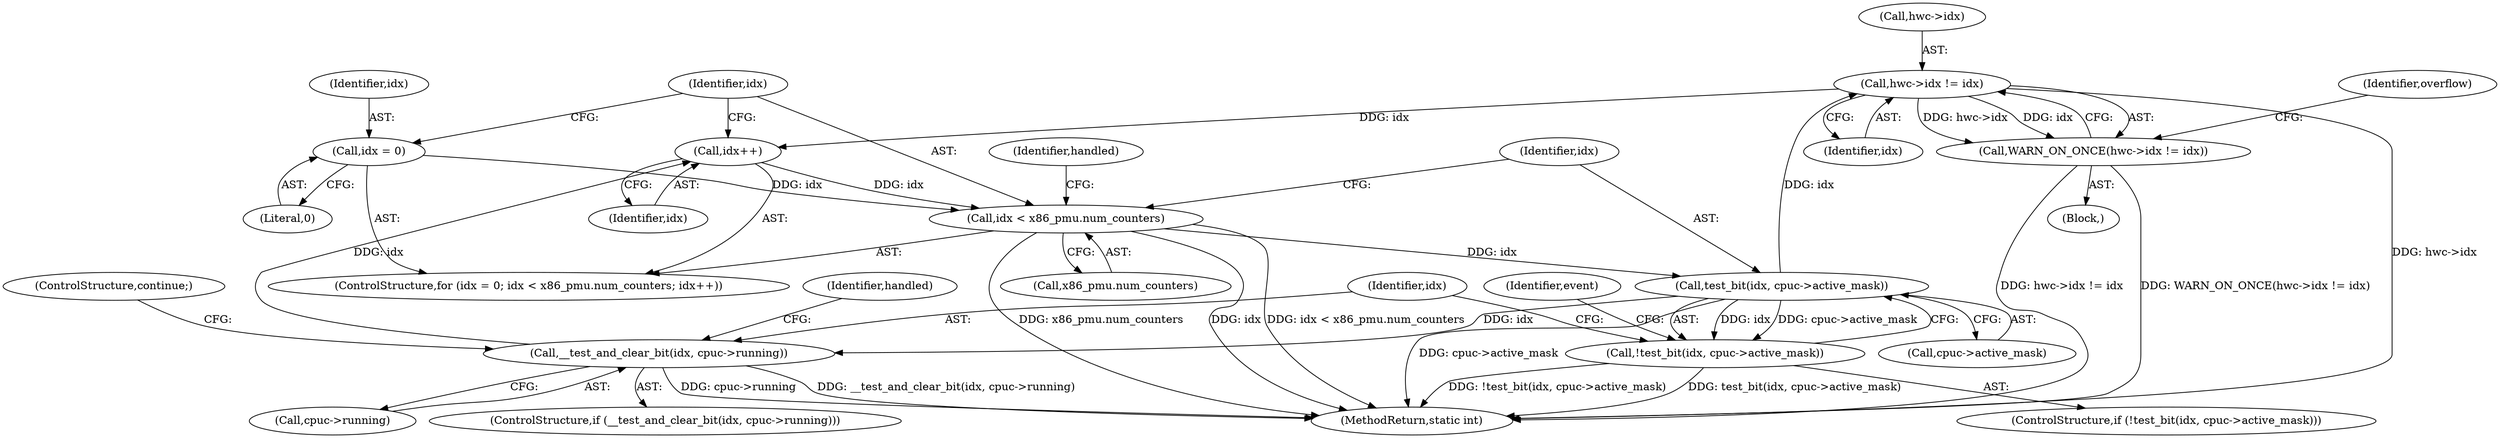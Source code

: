 digraph "0_linux_a8b0ca17b80e92faab46ee7179ba9e99ccb61233_49@pointer" {
"1000170" [label="(Call,hwc->idx != idx)"];
"1000141" [label="(Call,test_bit(idx, cpuc->active_mask))"];
"1000130" [label="(Call,idx < x86_pmu.num_counters)"];
"1000135" [label="(Call,idx++)"];
"1000148" [label="(Call,__test_and_clear_bit(idx, cpuc->running))"];
"1000170" [label="(Call,hwc->idx != idx)"];
"1000127" [label="(Call,idx = 0)"];
"1000140" [label="(Call,!test_bit(idx, cpuc->active_mask))"];
"1000169" [label="(Call,WARN_ON_ONCE(hwc->idx != idx))"];
"1000169" [label="(Call,WARN_ON_ONCE(hwc->idx != idx))"];
"1000174" [label="(Identifier,idx)"];
"1000126" [label="(ControlStructure,for (idx = 0; idx < x86_pmu.num_counters; idx++))"];
"1000211" [label="(Identifier,handled)"];
"1000150" [label="(Call,cpuc->running)"];
"1000147" [label="(ControlStructure,if (__test_and_clear_bit(idx, cpuc->running)))"];
"1000219" [label="(MethodReturn,static int)"];
"1000142" [label="(Identifier,idx)"];
"1000141" [label="(Call,test_bit(idx, cpuc->active_mask))"];
"1000149" [label="(Identifier,idx)"];
"1000143" [label="(Call,cpuc->active_mask)"];
"1000155" [label="(ControlStructure,continue;)"];
"1000130" [label="(Call,idx < x86_pmu.num_counters)"];
"1000171" [label="(Call,hwc->idx)"];
"1000140" [label="(Call,!test_bit(idx, cpuc->active_mask))"];
"1000135" [label="(Call,idx++)"];
"1000137" [label="(Block,)"];
"1000170" [label="(Call,hwc->idx != idx)"];
"1000136" [label="(Identifier,idx)"];
"1000157" [label="(Identifier,event)"];
"1000148" [label="(Call,__test_and_clear_bit(idx, cpuc->running))"];
"1000139" [label="(ControlStructure,if (!test_bit(idx, cpuc->active_mask)))"];
"1000129" [label="(Literal,0)"];
"1000176" [label="(Identifier,overflow)"];
"1000127" [label="(Call,idx = 0)"];
"1000132" [label="(Call,x86_pmu.num_counters)"];
"1000131" [label="(Identifier,idx)"];
"1000128" [label="(Identifier,idx)"];
"1000154" [label="(Identifier,handled)"];
"1000170" -> "1000169"  [label="AST: "];
"1000170" -> "1000174"  [label="CFG: "];
"1000171" -> "1000170"  [label="AST: "];
"1000174" -> "1000170"  [label="AST: "];
"1000169" -> "1000170"  [label="CFG: "];
"1000170" -> "1000219"  [label="DDG: hwc->idx"];
"1000170" -> "1000135"  [label="DDG: idx"];
"1000170" -> "1000169"  [label="DDG: hwc->idx"];
"1000170" -> "1000169"  [label="DDG: idx"];
"1000141" -> "1000170"  [label="DDG: idx"];
"1000141" -> "1000140"  [label="AST: "];
"1000141" -> "1000143"  [label="CFG: "];
"1000142" -> "1000141"  [label="AST: "];
"1000143" -> "1000141"  [label="AST: "];
"1000140" -> "1000141"  [label="CFG: "];
"1000141" -> "1000219"  [label="DDG: cpuc->active_mask"];
"1000141" -> "1000140"  [label="DDG: idx"];
"1000141" -> "1000140"  [label="DDG: cpuc->active_mask"];
"1000130" -> "1000141"  [label="DDG: idx"];
"1000141" -> "1000148"  [label="DDG: idx"];
"1000130" -> "1000126"  [label="AST: "];
"1000130" -> "1000132"  [label="CFG: "];
"1000131" -> "1000130"  [label="AST: "];
"1000132" -> "1000130"  [label="AST: "];
"1000142" -> "1000130"  [label="CFG: "];
"1000211" -> "1000130"  [label="CFG: "];
"1000130" -> "1000219"  [label="DDG: idx < x86_pmu.num_counters"];
"1000130" -> "1000219"  [label="DDG: x86_pmu.num_counters"];
"1000130" -> "1000219"  [label="DDG: idx"];
"1000135" -> "1000130"  [label="DDG: idx"];
"1000127" -> "1000130"  [label="DDG: idx"];
"1000135" -> "1000126"  [label="AST: "];
"1000135" -> "1000136"  [label="CFG: "];
"1000136" -> "1000135"  [label="AST: "];
"1000131" -> "1000135"  [label="CFG: "];
"1000148" -> "1000135"  [label="DDG: idx"];
"1000148" -> "1000147"  [label="AST: "];
"1000148" -> "1000150"  [label="CFG: "];
"1000149" -> "1000148"  [label="AST: "];
"1000150" -> "1000148"  [label="AST: "];
"1000154" -> "1000148"  [label="CFG: "];
"1000155" -> "1000148"  [label="CFG: "];
"1000148" -> "1000219"  [label="DDG: __test_and_clear_bit(idx, cpuc->running)"];
"1000148" -> "1000219"  [label="DDG: cpuc->running"];
"1000127" -> "1000126"  [label="AST: "];
"1000127" -> "1000129"  [label="CFG: "];
"1000128" -> "1000127"  [label="AST: "];
"1000129" -> "1000127"  [label="AST: "];
"1000131" -> "1000127"  [label="CFG: "];
"1000140" -> "1000139"  [label="AST: "];
"1000149" -> "1000140"  [label="CFG: "];
"1000157" -> "1000140"  [label="CFG: "];
"1000140" -> "1000219"  [label="DDG: test_bit(idx, cpuc->active_mask)"];
"1000140" -> "1000219"  [label="DDG: !test_bit(idx, cpuc->active_mask)"];
"1000169" -> "1000137"  [label="AST: "];
"1000176" -> "1000169"  [label="CFG: "];
"1000169" -> "1000219"  [label="DDG: WARN_ON_ONCE(hwc->idx != idx)"];
"1000169" -> "1000219"  [label="DDG: hwc->idx != idx"];
}

